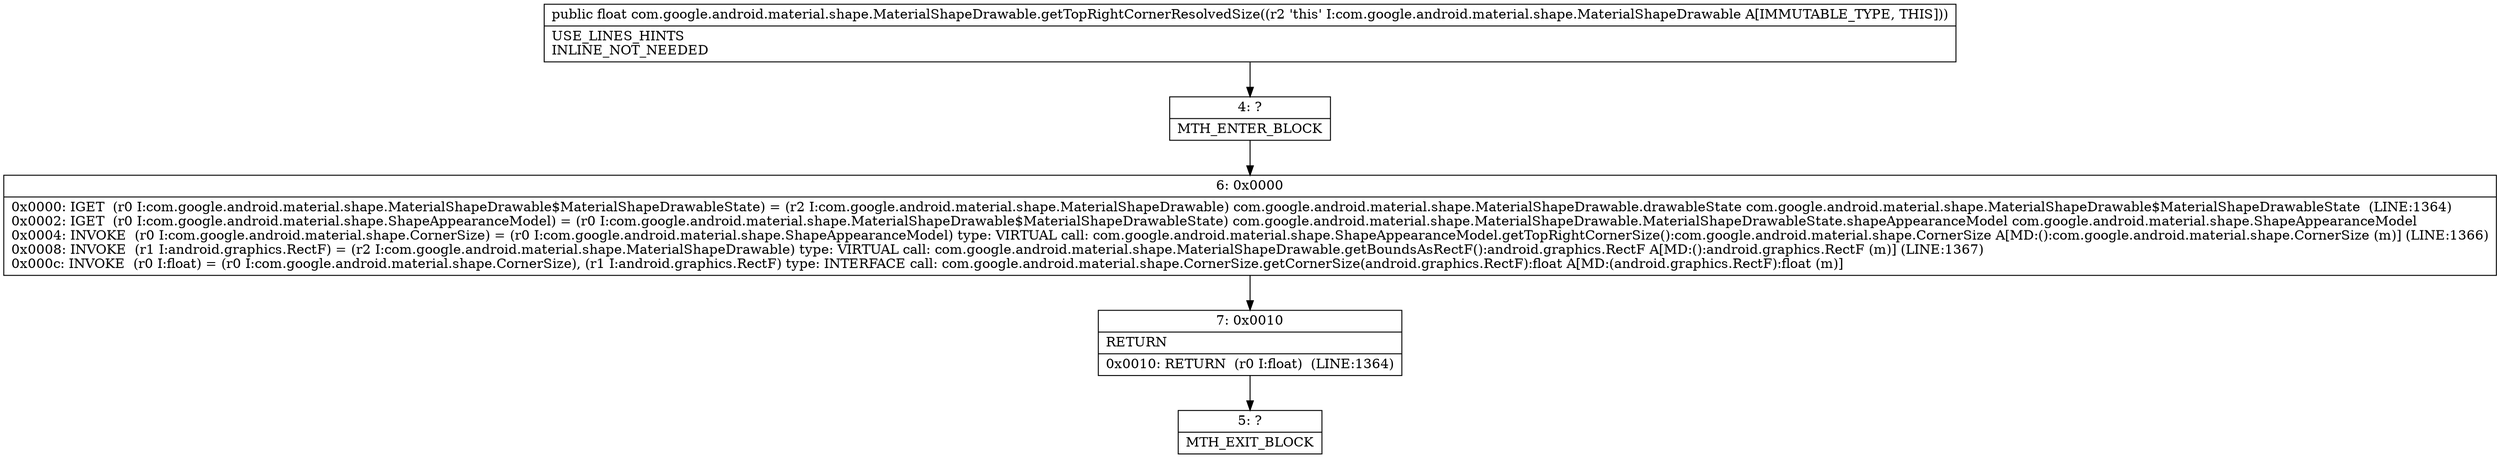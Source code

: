 digraph "CFG forcom.google.android.material.shape.MaterialShapeDrawable.getTopRightCornerResolvedSize()F" {
Node_4 [shape=record,label="{4\:\ ?|MTH_ENTER_BLOCK\l}"];
Node_6 [shape=record,label="{6\:\ 0x0000|0x0000: IGET  (r0 I:com.google.android.material.shape.MaterialShapeDrawable$MaterialShapeDrawableState) = (r2 I:com.google.android.material.shape.MaterialShapeDrawable) com.google.android.material.shape.MaterialShapeDrawable.drawableState com.google.android.material.shape.MaterialShapeDrawable$MaterialShapeDrawableState  (LINE:1364)\l0x0002: IGET  (r0 I:com.google.android.material.shape.ShapeAppearanceModel) = (r0 I:com.google.android.material.shape.MaterialShapeDrawable$MaterialShapeDrawableState) com.google.android.material.shape.MaterialShapeDrawable.MaterialShapeDrawableState.shapeAppearanceModel com.google.android.material.shape.ShapeAppearanceModel \l0x0004: INVOKE  (r0 I:com.google.android.material.shape.CornerSize) = (r0 I:com.google.android.material.shape.ShapeAppearanceModel) type: VIRTUAL call: com.google.android.material.shape.ShapeAppearanceModel.getTopRightCornerSize():com.google.android.material.shape.CornerSize A[MD:():com.google.android.material.shape.CornerSize (m)] (LINE:1366)\l0x0008: INVOKE  (r1 I:android.graphics.RectF) = (r2 I:com.google.android.material.shape.MaterialShapeDrawable) type: VIRTUAL call: com.google.android.material.shape.MaterialShapeDrawable.getBoundsAsRectF():android.graphics.RectF A[MD:():android.graphics.RectF (m)] (LINE:1367)\l0x000c: INVOKE  (r0 I:float) = (r0 I:com.google.android.material.shape.CornerSize), (r1 I:android.graphics.RectF) type: INTERFACE call: com.google.android.material.shape.CornerSize.getCornerSize(android.graphics.RectF):float A[MD:(android.graphics.RectF):float (m)]\l}"];
Node_7 [shape=record,label="{7\:\ 0x0010|RETURN\l|0x0010: RETURN  (r0 I:float)  (LINE:1364)\l}"];
Node_5 [shape=record,label="{5\:\ ?|MTH_EXIT_BLOCK\l}"];
MethodNode[shape=record,label="{public float com.google.android.material.shape.MaterialShapeDrawable.getTopRightCornerResolvedSize((r2 'this' I:com.google.android.material.shape.MaterialShapeDrawable A[IMMUTABLE_TYPE, THIS]))  | USE_LINES_HINTS\lINLINE_NOT_NEEDED\l}"];
MethodNode -> Node_4;Node_4 -> Node_6;
Node_6 -> Node_7;
Node_7 -> Node_5;
}

